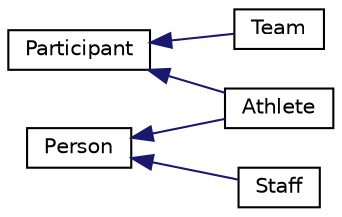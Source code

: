 digraph "Graphical Class Hierarchy"
{
 // LATEX_PDF_SIZE
  edge [fontname="Helvetica",fontsize="10",labelfontname="Helvetica",labelfontsize="10"];
  node [fontname="Helvetica",fontsize="10",shape=record];
  rankdir="LR";
  Node12 [label="Participant",height=0.2,width=0.4,color="black", fillcolor="white", style="filled",URL="$class_participant.html",tooltip=" "];
  Node12 -> Node1 [dir="back",color="midnightblue",fontsize="10",style="solid",fontname="Helvetica"];
  Node1 [label="Athlete",height=0.2,width=0.4,color="black", fillcolor="white", style="filled",URL="$class_athlete.html",tooltip=" "];
  Node12 -> Node13 [dir="back",color="midnightblue",fontsize="10",style="solid",fontname="Helvetica"];
  Node13 [label="Team",height=0.2,width=0.4,color="black", fillcolor="white", style="filled",URL="$class_team.html",tooltip=" "];
  Node0 [label="Person",height=0.2,width=0.4,color="black", fillcolor="white", style="filled",URL="$class_person.html",tooltip=" "];
  Node0 -> Node1 [dir="back",color="midnightblue",fontsize="10",style="solid",fontname="Helvetica"];
  Node0 -> Node2 [dir="back",color="midnightblue",fontsize="10",style="solid",fontname="Helvetica"];
  Node2 [label="Staff",height=0.2,width=0.4,color="black", fillcolor="white", style="filled",URL="$class_staff.html",tooltip=" "];
}
